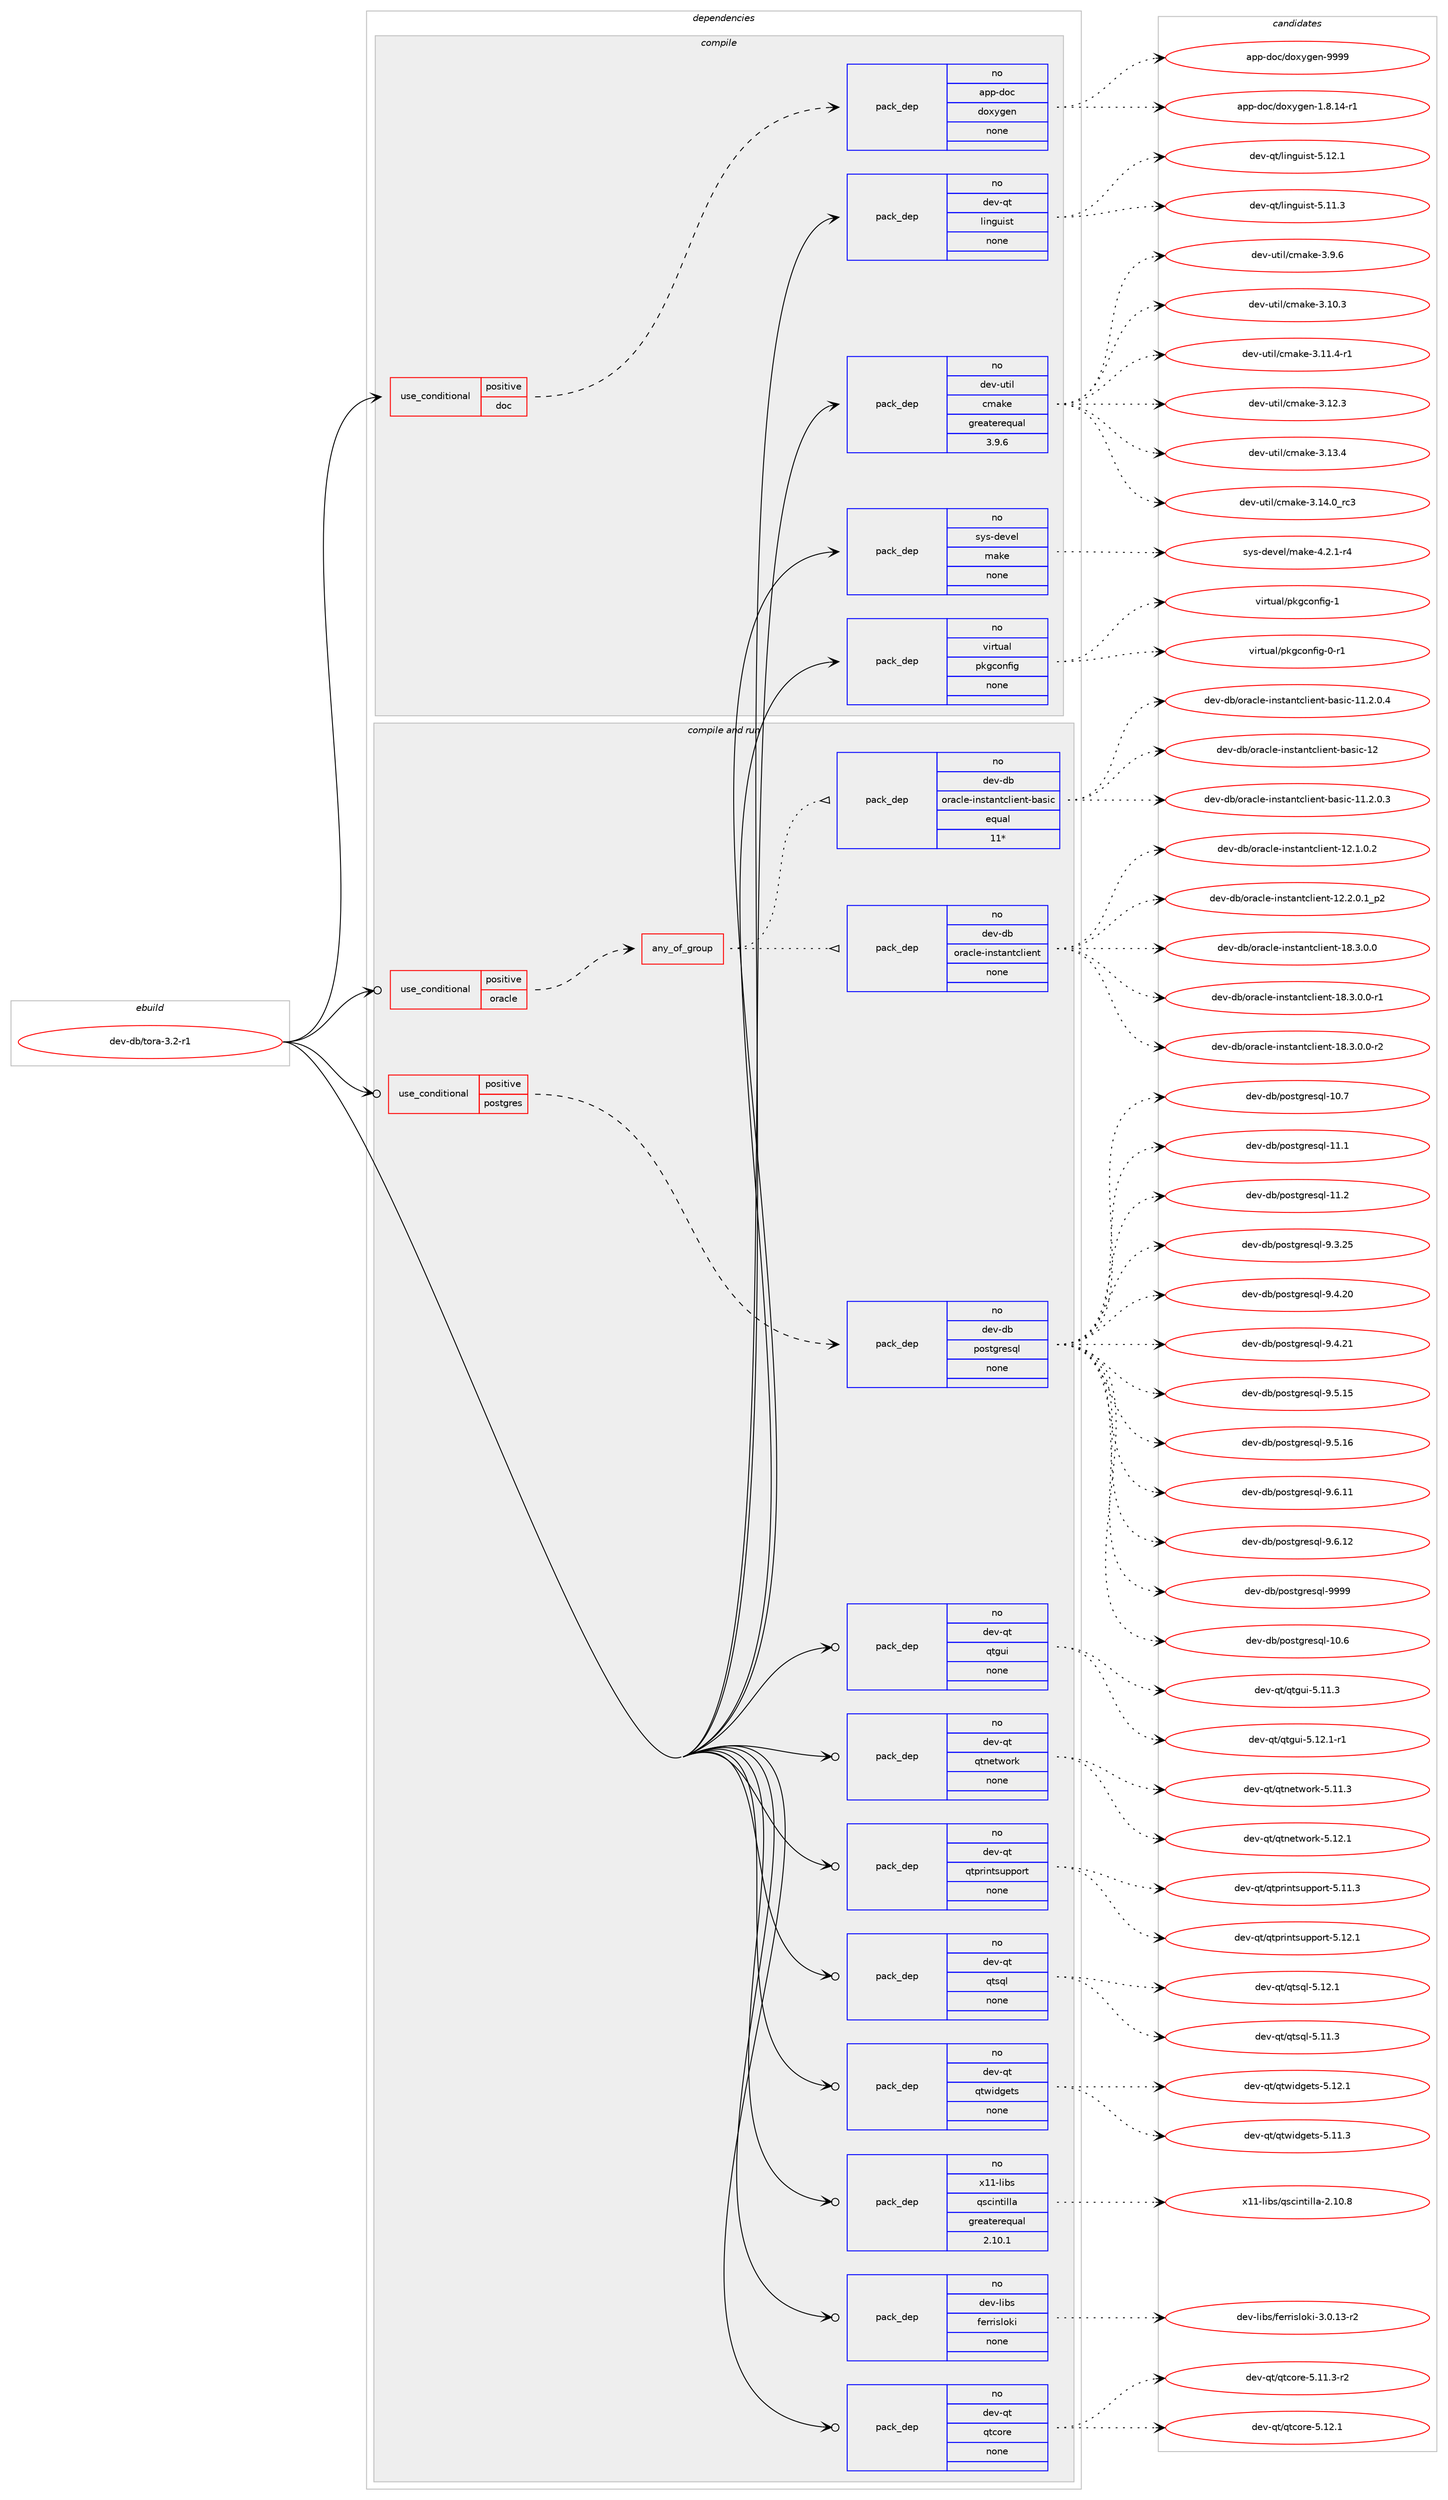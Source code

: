 digraph prolog {

# *************
# Graph options
# *************

newrank=true;
concentrate=true;
compound=true;
graph [rankdir=LR,fontname=Helvetica,fontsize=10,ranksep=1.5];#, ranksep=2.5, nodesep=0.2];
edge  [arrowhead=vee];
node  [fontname=Helvetica,fontsize=10];

# **********
# The ebuild
# **********

subgraph cluster_leftcol {
color=gray;
rank=same;
label=<<i>ebuild</i>>;
id [label="dev-db/tora-3.2-r1", color=red, width=4, href="../dev-db/tora-3.2-r1.svg"];
}

# ****************
# The dependencies
# ****************

subgraph cluster_midcol {
color=gray;
label=<<i>dependencies</i>>;
subgraph cluster_compile {
fillcolor="#eeeeee";
style=filled;
label=<<i>compile</i>>;
subgraph cond358120 {
dependency1323039 [label=<<TABLE BORDER="0" CELLBORDER="1" CELLSPACING="0" CELLPADDING="4"><TR><TD ROWSPAN="3" CELLPADDING="10">use_conditional</TD></TR><TR><TD>positive</TD></TR><TR><TD>doc</TD></TR></TABLE>>, shape=none, color=red];
subgraph pack943934 {
dependency1323040 [label=<<TABLE BORDER="0" CELLBORDER="1" CELLSPACING="0" CELLPADDING="4" WIDTH="220"><TR><TD ROWSPAN="6" CELLPADDING="30">pack_dep</TD></TR><TR><TD WIDTH="110">no</TD></TR><TR><TD>app-doc</TD></TR><TR><TD>doxygen</TD></TR><TR><TD>none</TD></TR><TR><TD></TD></TR></TABLE>>, shape=none, color=blue];
}
dependency1323039:e -> dependency1323040:w [weight=20,style="dashed",arrowhead="vee"];
}
id:e -> dependency1323039:w [weight=20,style="solid",arrowhead="vee"];
subgraph pack943935 {
dependency1323041 [label=<<TABLE BORDER="0" CELLBORDER="1" CELLSPACING="0" CELLPADDING="4" WIDTH="220"><TR><TD ROWSPAN="6" CELLPADDING="30">pack_dep</TD></TR><TR><TD WIDTH="110">no</TD></TR><TR><TD>dev-qt</TD></TR><TR><TD>linguist</TD></TR><TR><TD>none</TD></TR><TR><TD></TD></TR></TABLE>>, shape=none, color=blue];
}
id:e -> dependency1323041:w [weight=20,style="solid",arrowhead="vee"];
subgraph pack943936 {
dependency1323042 [label=<<TABLE BORDER="0" CELLBORDER="1" CELLSPACING="0" CELLPADDING="4" WIDTH="220"><TR><TD ROWSPAN="6" CELLPADDING="30">pack_dep</TD></TR><TR><TD WIDTH="110">no</TD></TR><TR><TD>dev-util</TD></TR><TR><TD>cmake</TD></TR><TR><TD>greaterequal</TD></TR><TR><TD>3.9.6</TD></TR></TABLE>>, shape=none, color=blue];
}
id:e -> dependency1323042:w [weight=20,style="solid",arrowhead="vee"];
subgraph pack943937 {
dependency1323043 [label=<<TABLE BORDER="0" CELLBORDER="1" CELLSPACING="0" CELLPADDING="4" WIDTH="220"><TR><TD ROWSPAN="6" CELLPADDING="30">pack_dep</TD></TR><TR><TD WIDTH="110">no</TD></TR><TR><TD>sys-devel</TD></TR><TR><TD>make</TD></TR><TR><TD>none</TD></TR><TR><TD></TD></TR></TABLE>>, shape=none, color=blue];
}
id:e -> dependency1323043:w [weight=20,style="solid",arrowhead="vee"];
subgraph pack943938 {
dependency1323044 [label=<<TABLE BORDER="0" CELLBORDER="1" CELLSPACING="0" CELLPADDING="4" WIDTH="220"><TR><TD ROWSPAN="6" CELLPADDING="30">pack_dep</TD></TR><TR><TD WIDTH="110">no</TD></TR><TR><TD>virtual</TD></TR><TR><TD>pkgconfig</TD></TR><TR><TD>none</TD></TR><TR><TD></TD></TR></TABLE>>, shape=none, color=blue];
}
id:e -> dependency1323044:w [weight=20,style="solid",arrowhead="vee"];
}
subgraph cluster_compileandrun {
fillcolor="#eeeeee";
style=filled;
label=<<i>compile and run</i>>;
subgraph cond358121 {
dependency1323045 [label=<<TABLE BORDER="0" CELLBORDER="1" CELLSPACING="0" CELLPADDING="4"><TR><TD ROWSPAN="3" CELLPADDING="10">use_conditional</TD></TR><TR><TD>positive</TD></TR><TR><TD>oracle</TD></TR></TABLE>>, shape=none, color=red];
subgraph any20433 {
dependency1323046 [label=<<TABLE BORDER="0" CELLBORDER="1" CELLSPACING="0" CELLPADDING="4"><TR><TD CELLPADDING="10">any_of_group</TD></TR></TABLE>>, shape=none, color=red];subgraph pack943939 {
dependency1323047 [label=<<TABLE BORDER="0" CELLBORDER="1" CELLSPACING="0" CELLPADDING="4" WIDTH="220"><TR><TD ROWSPAN="6" CELLPADDING="30">pack_dep</TD></TR><TR><TD WIDTH="110">no</TD></TR><TR><TD>dev-db</TD></TR><TR><TD>oracle-instantclient-basic</TD></TR><TR><TD>equal</TD></TR><TR><TD>11*</TD></TR></TABLE>>, shape=none, color=blue];
}
dependency1323046:e -> dependency1323047:w [weight=20,style="dotted",arrowhead="oinv"];
subgraph pack943940 {
dependency1323048 [label=<<TABLE BORDER="0" CELLBORDER="1" CELLSPACING="0" CELLPADDING="4" WIDTH="220"><TR><TD ROWSPAN="6" CELLPADDING="30">pack_dep</TD></TR><TR><TD WIDTH="110">no</TD></TR><TR><TD>dev-db</TD></TR><TR><TD>oracle-instantclient</TD></TR><TR><TD>none</TD></TR><TR><TD></TD></TR></TABLE>>, shape=none, color=blue];
}
dependency1323046:e -> dependency1323048:w [weight=20,style="dotted",arrowhead="oinv"];
}
dependency1323045:e -> dependency1323046:w [weight=20,style="dashed",arrowhead="vee"];
}
id:e -> dependency1323045:w [weight=20,style="solid",arrowhead="odotvee"];
subgraph cond358122 {
dependency1323049 [label=<<TABLE BORDER="0" CELLBORDER="1" CELLSPACING="0" CELLPADDING="4"><TR><TD ROWSPAN="3" CELLPADDING="10">use_conditional</TD></TR><TR><TD>positive</TD></TR><TR><TD>postgres</TD></TR></TABLE>>, shape=none, color=red];
subgraph pack943941 {
dependency1323050 [label=<<TABLE BORDER="0" CELLBORDER="1" CELLSPACING="0" CELLPADDING="4" WIDTH="220"><TR><TD ROWSPAN="6" CELLPADDING="30">pack_dep</TD></TR><TR><TD WIDTH="110">no</TD></TR><TR><TD>dev-db</TD></TR><TR><TD>postgresql</TD></TR><TR><TD>none</TD></TR><TR><TD></TD></TR></TABLE>>, shape=none, color=blue];
}
dependency1323049:e -> dependency1323050:w [weight=20,style="dashed",arrowhead="vee"];
}
id:e -> dependency1323049:w [weight=20,style="solid",arrowhead="odotvee"];
subgraph pack943942 {
dependency1323051 [label=<<TABLE BORDER="0" CELLBORDER="1" CELLSPACING="0" CELLPADDING="4" WIDTH="220"><TR><TD ROWSPAN="6" CELLPADDING="30">pack_dep</TD></TR><TR><TD WIDTH="110">no</TD></TR><TR><TD>dev-libs</TD></TR><TR><TD>ferrisloki</TD></TR><TR><TD>none</TD></TR><TR><TD></TD></TR></TABLE>>, shape=none, color=blue];
}
id:e -> dependency1323051:w [weight=20,style="solid",arrowhead="odotvee"];
subgraph pack943943 {
dependency1323052 [label=<<TABLE BORDER="0" CELLBORDER="1" CELLSPACING="0" CELLPADDING="4" WIDTH="220"><TR><TD ROWSPAN="6" CELLPADDING="30">pack_dep</TD></TR><TR><TD WIDTH="110">no</TD></TR><TR><TD>dev-qt</TD></TR><TR><TD>qtcore</TD></TR><TR><TD>none</TD></TR><TR><TD></TD></TR></TABLE>>, shape=none, color=blue];
}
id:e -> dependency1323052:w [weight=20,style="solid",arrowhead="odotvee"];
subgraph pack943944 {
dependency1323053 [label=<<TABLE BORDER="0" CELLBORDER="1" CELLSPACING="0" CELLPADDING="4" WIDTH="220"><TR><TD ROWSPAN="6" CELLPADDING="30">pack_dep</TD></TR><TR><TD WIDTH="110">no</TD></TR><TR><TD>dev-qt</TD></TR><TR><TD>qtgui</TD></TR><TR><TD>none</TD></TR><TR><TD></TD></TR></TABLE>>, shape=none, color=blue];
}
id:e -> dependency1323053:w [weight=20,style="solid",arrowhead="odotvee"];
subgraph pack943945 {
dependency1323054 [label=<<TABLE BORDER="0" CELLBORDER="1" CELLSPACING="0" CELLPADDING="4" WIDTH="220"><TR><TD ROWSPAN="6" CELLPADDING="30">pack_dep</TD></TR><TR><TD WIDTH="110">no</TD></TR><TR><TD>dev-qt</TD></TR><TR><TD>qtnetwork</TD></TR><TR><TD>none</TD></TR><TR><TD></TD></TR></TABLE>>, shape=none, color=blue];
}
id:e -> dependency1323054:w [weight=20,style="solid",arrowhead="odotvee"];
subgraph pack943946 {
dependency1323055 [label=<<TABLE BORDER="0" CELLBORDER="1" CELLSPACING="0" CELLPADDING="4" WIDTH="220"><TR><TD ROWSPAN="6" CELLPADDING="30">pack_dep</TD></TR><TR><TD WIDTH="110">no</TD></TR><TR><TD>dev-qt</TD></TR><TR><TD>qtprintsupport</TD></TR><TR><TD>none</TD></TR><TR><TD></TD></TR></TABLE>>, shape=none, color=blue];
}
id:e -> dependency1323055:w [weight=20,style="solid",arrowhead="odotvee"];
subgraph pack943947 {
dependency1323056 [label=<<TABLE BORDER="0" CELLBORDER="1" CELLSPACING="0" CELLPADDING="4" WIDTH="220"><TR><TD ROWSPAN="6" CELLPADDING="30">pack_dep</TD></TR><TR><TD WIDTH="110">no</TD></TR><TR><TD>dev-qt</TD></TR><TR><TD>qtsql</TD></TR><TR><TD>none</TD></TR><TR><TD></TD></TR></TABLE>>, shape=none, color=blue];
}
id:e -> dependency1323056:w [weight=20,style="solid",arrowhead="odotvee"];
subgraph pack943948 {
dependency1323057 [label=<<TABLE BORDER="0" CELLBORDER="1" CELLSPACING="0" CELLPADDING="4" WIDTH="220"><TR><TD ROWSPAN="6" CELLPADDING="30">pack_dep</TD></TR><TR><TD WIDTH="110">no</TD></TR><TR><TD>dev-qt</TD></TR><TR><TD>qtwidgets</TD></TR><TR><TD>none</TD></TR><TR><TD></TD></TR></TABLE>>, shape=none, color=blue];
}
id:e -> dependency1323057:w [weight=20,style="solid",arrowhead="odotvee"];
subgraph pack943949 {
dependency1323058 [label=<<TABLE BORDER="0" CELLBORDER="1" CELLSPACING="0" CELLPADDING="4" WIDTH="220"><TR><TD ROWSPAN="6" CELLPADDING="30">pack_dep</TD></TR><TR><TD WIDTH="110">no</TD></TR><TR><TD>x11-libs</TD></TR><TR><TD>qscintilla</TD></TR><TR><TD>greaterequal</TD></TR><TR><TD>2.10.1</TD></TR></TABLE>>, shape=none, color=blue];
}
id:e -> dependency1323058:w [weight=20,style="solid",arrowhead="odotvee"];
}
subgraph cluster_run {
fillcolor="#eeeeee";
style=filled;
label=<<i>run</i>>;
}
}

# **************
# The candidates
# **************

subgraph cluster_choices {
rank=same;
color=gray;
label=<<i>candidates</i>>;

subgraph choice943934 {
color=black;
nodesep=1;
choice97112112451001119947100111120121103101110454946564649524511449 [label="app-doc/doxygen-1.8.14-r1", color=red, width=4,href="../app-doc/doxygen-1.8.14-r1.svg"];
choice971121124510011199471001111201211031011104557575757 [label="app-doc/doxygen-9999", color=red, width=4,href="../app-doc/doxygen-9999.svg"];
dependency1323040:e -> choice97112112451001119947100111120121103101110454946564649524511449:w [style=dotted,weight="100"];
dependency1323040:e -> choice971121124510011199471001111201211031011104557575757:w [style=dotted,weight="100"];
}
subgraph choice943935 {
color=black;
nodesep=1;
choice100101118451131164710810511010311710511511645534649494651 [label="dev-qt/linguist-5.11.3", color=red, width=4,href="../dev-qt/linguist-5.11.3.svg"];
choice100101118451131164710810511010311710511511645534649504649 [label="dev-qt/linguist-5.12.1", color=red, width=4,href="../dev-qt/linguist-5.12.1.svg"];
dependency1323041:e -> choice100101118451131164710810511010311710511511645534649494651:w [style=dotted,weight="100"];
dependency1323041:e -> choice100101118451131164710810511010311710511511645534649504649:w [style=dotted,weight="100"];
}
subgraph choice943936 {
color=black;
nodesep=1;
choice1001011184511711610510847991099710710145514649484651 [label="dev-util/cmake-3.10.3", color=red, width=4,href="../dev-util/cmake-3.10.3.svg"];
choice10010111845117116105108479910997107101455146494946524511449 [label="dev-util/cmake-3.11.4-r1", color=red, width=4,href="../dev-util/cmake-3.11.4-r1.svg"];
choice1001011184511711610510847991099710710145514649504651 [label="dev-util/cmake-3.12.3", color=red, width=4,href="../dev-util/cmake-3.12.3.svg"];
choice1001011184511711610510847991099710710145514649514652 [label="dev-util/cmake-3.13.4", color=red, width=4,href="../dev-util/cmake-3.13.4.svg"];
choice1001011184511711610510847991099710710145514649524648951149951 [label="dev-util/cmake-3.14.0_rc3", color=red, width=4,href="../dev-util/cmake-3.14.0_rc3.svg"];
choice10010111845117116105108479910997107101455146574654 [label="dev-util/cmake-3.9.6", color=red, width=4,href="../dev-util/cmake-3.9.6.svg"];
dependency1323042:e -> choice1001011184511711610510847991099710710145514649484651:w [style=dotted,weight="100"];
dependency1323042:e -> choice10010111845117116105108479910997107101455146494946524511449:w [style=dotted,weight="100"];
dependency1323042:e -> choice1001011184511711610510847991099710710145514649504651:w [style=dotted,weight="100"];
dependency1323042:e -> choice1001011184511711610510847991099710710145514649514652:w [style=dotted,weight="100"];
dependency1323042:e -> choice1001011184511711610510847991099710710145514649524648951149951:w [style=dotted,weight="100"];
dependency1323042:e -> choice10010111845117116105108479910997107101455146574654:w [style=dotted,weight="100"];
}
subgraph choice943937 {
color=black;
nodesep=1;
choice1151211154510010111810110847109971071014552465046494511452 [label="sys-devel/make-4.2.1-r4", color=red, width=4,href="../sys-devel/make-4.2.1-r4.svg"];
dependency1323043:e -> choice1151211154510010111810110847109971071014552465046494511452:w [style=dotted,weight="100"];
}
subgraph choice943938 {
color=black;
nodesep=1;
choice11810511411611797108471121071039911111010210510345484511449 [label="virtual/pkgconfig-0-r1", color=red, width=4,href="../virtual/pkgconfig-0-r1.svg"];
choice1181051141161179710847112107103991111101021051034549 [label="virtual/pkgconfig-1", color=red, width=4,href="../virtual/pkgconfig-1.svg"];
dependency1323044:e -> choice11810511411611797108471121071039911111010210510345484511449:w [style=dotted,weight="100"];
dependency1323044:e -> choice1181051141161179710847112107103991111101021051034549:w [style=dotted,weight="100"];
}
subgraph choice943939 {
color=black;
nodesep=1;
choice100101118451009847111114979910810145105110115116971101169910810510111011645989711510599454949465046484651 [label="dev-db/oracle-instantclient-basic-11.2.0.3", color=red, width=4,href="../dev-db/oracle-instantclient-basic-11.2.0.3.svg"];
choice100101118451009847111114979910810145105110115116971101169910810510111011645989711510599454949465046484652 [label="dev-db/oracle-instantclient-basic-11.2.0.4", color=red, width=4,href="../dev-db/oracle-instantclient-basic-11.2.0.4.svg"];
choice100101118451009847111114979910810145105110115116971101169910810510111011645989711510599454950 [label="dev-db/oracle-instantclient-basic-12", color=red, width=4,href="../dev-db/oracle-instantclient-basic-12.svg"];
dependency1323047:e -> choice100101118451009847111114979910810145105110115116971101169910810510111011645989711510599454949465046484651:w [style=dotted,weight="100"];
dependency1323047:e -> choice100101118451009847111114979910810145105110115116971101169910810510111011645989711510599454949465046484652:w [style=dotted,weight="100"];
dependency1323047:e -> choice100101118451009847111114979910810145105110115116971101169910810510111011645989711510599454950:w [style=dotted,weight="100"];
}
subgraph choice943940 {
color=black;
nodesep=1;
choice1001011184510098471111149799108101451051101151169711011699108105101110116454950464946484650 [label="dev-db/oracle-instantclient-12.1.0.2", color=red, width=4,href="../dev-db/oracle-instantclient-12.1.0.2.svg"];
choice10010111845100984711111497991081014510511011511697110116991081051011101164549504650464846499511250 [label="dev-db/oracle-instantclient-12.2.0.1_p2", color=red, width=4,href="../dev-db/oracle-instantclient-12.2.0.1_p2.svg"];
choice1001011184510098471111149799108101451051101151169711011699108105101110116454956465146484648 [label="dev-db/oracle-instantclient-18.3.0.0", color=red, width=4,href="../dev-db/oracle-instantclient-18.3.0.0.svg"];
choice10010111845100984711111497991081014510511011511697110116991081051011101164549564651464846484511449 [label="dev-db/oracle-instantclient-18.3.0.0-r1", color=red, width=4,href="../dev-db/oracle-instantclient-18.3.0.0-r1.svg"];
choice10010111845100984711111497991081014510511011511697110116991081051011101164549564651464846484511450 [label="dev-db/oracle-instantclient-18.3.0.0-r2", color=red, width=4,href="../dev-db/oracle-instantclient-18.3.0.0-r2.svg"];
dependency1323048:e -> choice1001011184510098471111149799108101451051101151169711011699108105101110116454950464946484650:w [style=dotted,weight="100"];
dependency1323048:e -> choice10010111845100984711111497991081014510511011511697110116991081051011101164549504650464846499511250:w [style=dotted,weight="100"];
dependency1323048:e -> choice1001011184510098471111149799108101451051101151169711011699108105101110116454956465146484648:w [style=dotted,weight="100"];
dependency1323048:e -> choice10010111845100984711111497991081014510511011511697110116991081051011101164549564651464846484511449:w [style=dotted,weight="100"];
dependency1323048:e -> choice10010111845100984711111497991081014510511011511697110116991081051011101164549564651464846484511450:w [style=dotted,weight="100"];
}
subgraph choice943941 {
color=black;
nodesep=1;
choice1001011184510098471121111151161031141011151131084549484654 [label="dev-db/postgresql-10.6", color=red, width=4,href="../dev-db/postgresql-10.6.svg"];
choice1001011184510098471121111151161031141011151131084549484655 [label="dev-db/postgresql-10.7", color=red, width=4,href="../dev-db/postgresql-10.7.svg"];
choice1001011184510098471121111151161031141011151131084549494649 [label="dev-db/postgresql-11.1", color=red, width=4,href="../dev-db/postgresql-11.1.svg"];
choice1001011184510098471121111151161031141011151131084549494650 [label="dev-db/postgresql-11.2", color=red, width=4,href="../dev-db/postgresql-11.2.svg"];
choice10010111845100984711211111511610311410111511310845574651465053 [label="dev-db/postgresql-9.3.25", color=red, width=4,href="../dev-db/postgresql-9.3.25.svg"];
choice10010111845100984711211111511610311410111511310845574652465048 [label="dev-db/postgresql-9.4.20", color=red, width=4,href="../dev-db/postgresql-9.4.20.svg"];
choice10010111845100984711211111511610311410111511310845574652465049 [label="dev-db/postgresql-9.4.21", color=red, width=4,href="../dev-db/postgresql-9.4.21.svg"];
choice10010111845100984711211111511610311410111511310845574653464953 [label="dev-db/postgresql-9.5.15", color=red, width=4,href="../dev-db/postgresql-9.5.15.svg"];
choice10010111845100984711211111511610311410111511310845574653464954 [label="dev-db/postgresql-9.5.16", color=red, width=4,href="../dev-db/postgresql-9.5.16.svg"];
choice10010111845100984711211111511610311410111511310845574654464949 [label="dev-db/postgresql-9.6.11", color=red, width=4,href="../dev-db/postgresql-9.6.11.svg"];
choice10010111845100984711211111511610311410111511310845574654464950 [label="dev-db/postgresql-9.6.12", color=red, width=4,href="../dev-db/postgresql-9.6.12.svg"];
choice1001011184510098471121111151161031141011151131084557575757 [label="dev-db/postgresql-9999", color=red, width=4,href="../dev-db/postgresql-9999.svg"];
dependency1323050:e -> choice1001011184510098471121111151161031141011151131084549484654:w [style=dotted,weight="100"];
dependency1323050:e -> choice1001011184510098471121111151161031141011151131084549484655:w [style=dotted,weight="100"];
dependency1323050:e -> choice1001011184510098471121111151161031141011151131084549494649:w [style=dotted,weight="100"];
dependency1323050:e -> choice1001011184510098471121111151161031141011151131084549494650:w [style=dotted,weight="100"];
dependency1323050:e -> choice10010111845100984711211111511610311410111511310845574651465053:w [style=dotted,weight="100"];
dependency1323050:e -> choice10010111845100984711211111511610311410111511310845574652465048:w [style=dotted,weight="100"];
dependency1323050:e -> choice10010111845100984711211111511610311410111511310845574652465049:w [style=dotted,weight="100"];
dependency1323050:e -> choice10010111845100984711211111511610311410111511310845574653464953:w [style=dotted,weight="100"];
dependency1323050:e -> choice10010111845100984711211111511610311410111511310845574653464954:w [style=dotted,weight="100"];
dependency1323050:e -> choice10010111845100984711211111511610311410111511310845574654464949:w [style=dotted,weight="100"];
dependency1323050:e -> choice10010111845100984711211111511610311410111511310845574654464950:w [style=dotted,weight="100"];
dependency1323050:e -> choice1001011184510098471121111151161031141011151131084557575757:w [style=dotted,weight="100"];
}
subgraph choice943942 {
color=black;
nodesep=1;
choice100101118451081059811547102101114114105115108111107105455146484649514511450 [label="dev-libs/ferrisloki-3.0.13-r2", color=red, width=4,href="../dev-libs/ferrisloki-3.0.13-r2.svg"];
dependency1323051:e -> choice100101118451081059811547102101114114105115108111107105455146484649514511450:w [style=dotted,weight="100"];
}
subgraph choice943943 {
color=black;
nodesep=1;
choice100101118451131164711311699111114101455346494946514511450 [label="dev-qt/qtcore-5.11.3-r2", color=red, width=4,href="../dev-qt/qtcore-5.11.3-r2.svg"];
choice10010111845113116471131169911111410145534649504649 [label="dev-qt/qtcore-5.12.1", color=red, width=4,href="../dev-qt/qtcore-5.12.1.svg"];
dependency1323052:e -> choice100101118451131164711311699111114101455346494946514511450:w [style=dotted,weight="100"];
dependency1323052:e -> choice10010111845113116471131169911111410145534649504649:w [style=dotted,weight="100"];
}
subgraph choice943944 {
color=black;
nodesep=1;
choice100101118451131164711311610311710545534649494651 [label="dev-qt/qtgui-5.11.3", color=red, width=4,href="../dev-qt/qtgui-5.11.3.svg"];
choice1001011184511311647113116103117105455346495046494511449 [label="dev-qt/qtgui-5.12.1-r1", color=red, width=4,href="../dev-qt/qtgui-5.12.1-r1.svg"];
dependency1323053:e -> choice100101118451131164711311610311710545534649494651:w [style=dotted,weight="100"];
dependency1323053:e -> choice1001011184511311647113116103117105455346495046494511449:w [style=dotted,weight="100"];
}
subgraph choice943945 {
color=black;
nodesep=1;
choice100101118451131164711311611010111611911111410745534649494651 [label="dev-qt/qtnetwork-5.11.3", color=red, width=4,href="../dev-qt/qtnetwork-5.11.3.svg"];
choice100101118451131164711311611010111611911111410745534649504649 [label="dev-qt/qtnetwork-5.12.1", color=red, width=4,href="../dev-qt/qtnetwork-5.12.1.svg"];
dependency1323054:e -> choice100101118451131164711311611010111611911111410745534649494651:w [style=dotted,weight="100"];
dependency1323054:e -> choice100101118451131164711311611010111611911111410745534649504649:w [style=dotted,weight="100"];
}
subgraph choice943946 {
color=black;
nodesep=1;
choice100101118451131164711311611211410511011611511711211211111411645534649494651 [label="dev-qt/qtprintsupport-5.11.3", color=red, width=4,href="../dev-qt/qtprintsupport-5.11.3.svg"];
choice100101118451131164711311611211410511011611511711211211111411645534649504649 [label="dev-qt/qtprintsupport-5.12.1", color=red, width=4,href="../dev-qt/qtprintsupport-5.12.1.svg"];
dependency1323055:e -> choice100101118451131164711311611211410511011611511711211211111411645534649494651:w [style=dotted,weight="100"];
dependency1323055:e -> choice100101118451131164711311611211410511011611511711211211111411645534649504649:w [style=dotted,weight="100"];
}
subgraph choice943947 {
color=black;
nodesep=1;
choice100101118451131164711311611511310845534649494651 [label="dev-qt/qtsql-5.11.3", color=red, width=4,href="../dev-qt/qtsql-5.11.3.svg"];
choice100101118451131164711311611511310845534649504649 [label="dev-qt/qtsql-5.12.1", color=red, width=4,href="../dev-qt/qtsql-5.12.1.svg"];
dependency1323056:e -> choice100101118451131164711311611511310845534649494651:w [style=dotted,weight="100"];
dependency1323056:e -> choice100101118451131164711311611511310845534649504649:w [style=dotted,weight="100"];
}
subgraph choice943948 {
color=black;
nodesep=1;
choice100101118451131164711311611910510010310111611545534649494651 [label="dev-qt/qtwidgets-5.11.3", color=red, width=4,href="../dev-qt/qtwidgets-5.11.3.svg"];
choice100101118451131164711311611910510010310111611545534649504649 [label="dev-qt/qtwidgets-5.12.1", color=red, width=4,href="../dev-qt/qtwidgets-5.12.1.svg"];
dependency1323057:e -> choice100101118451131164711311611910510010310111611545534649494651:w [style=dotted,weight="100"];
dependency1323057:e -> choice100101118451131164711311611910510010310111611545534649504649:w [style=dotted,weight="100"];
}
subgraph choice943949 {
color=black;
nodesep=1;
choice1204949451081059811547113115991051101161051081089745504649484656 [label="x11-libs/qscintilla-2.10.8", color=red, width=4,href="../x11-libs/qscintilla-2.10.8.svg"];
dependency1323058:e -> choice1204949451081059811547113115991051101161051081089745504649484656:w [style=dotted,weight="100"];
}
}

}

